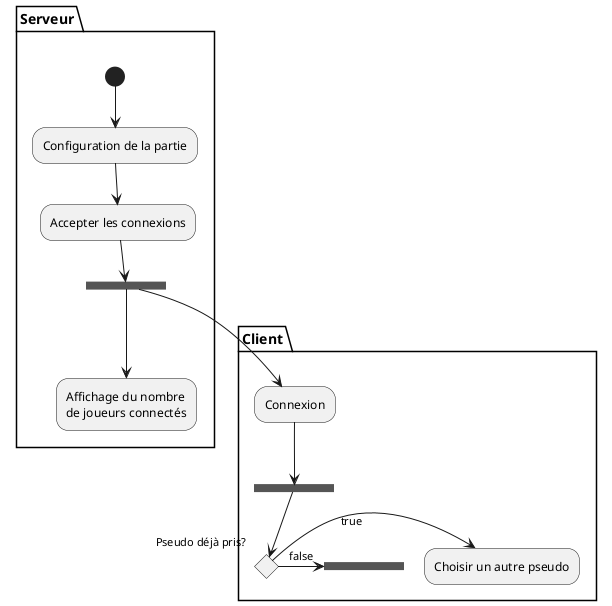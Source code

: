 @startuml
partition Serveur {
(*) --> "Configuration de la partie"
"Configuration de la partie" --> "Accepter les connexions"
--> === S1 ===
--> "Affichage du nombre
 de joueurs connectés"
}

partition Client {
=== S1 === --> "Connexion"
"Connexion" --> === S2 ===
if "Pseudo déjà pris?" then
->[true] "Choisir un autre pseudo"
else
->[false] === S3 ===
endif
}

partition Serveur {

}
@enduml
